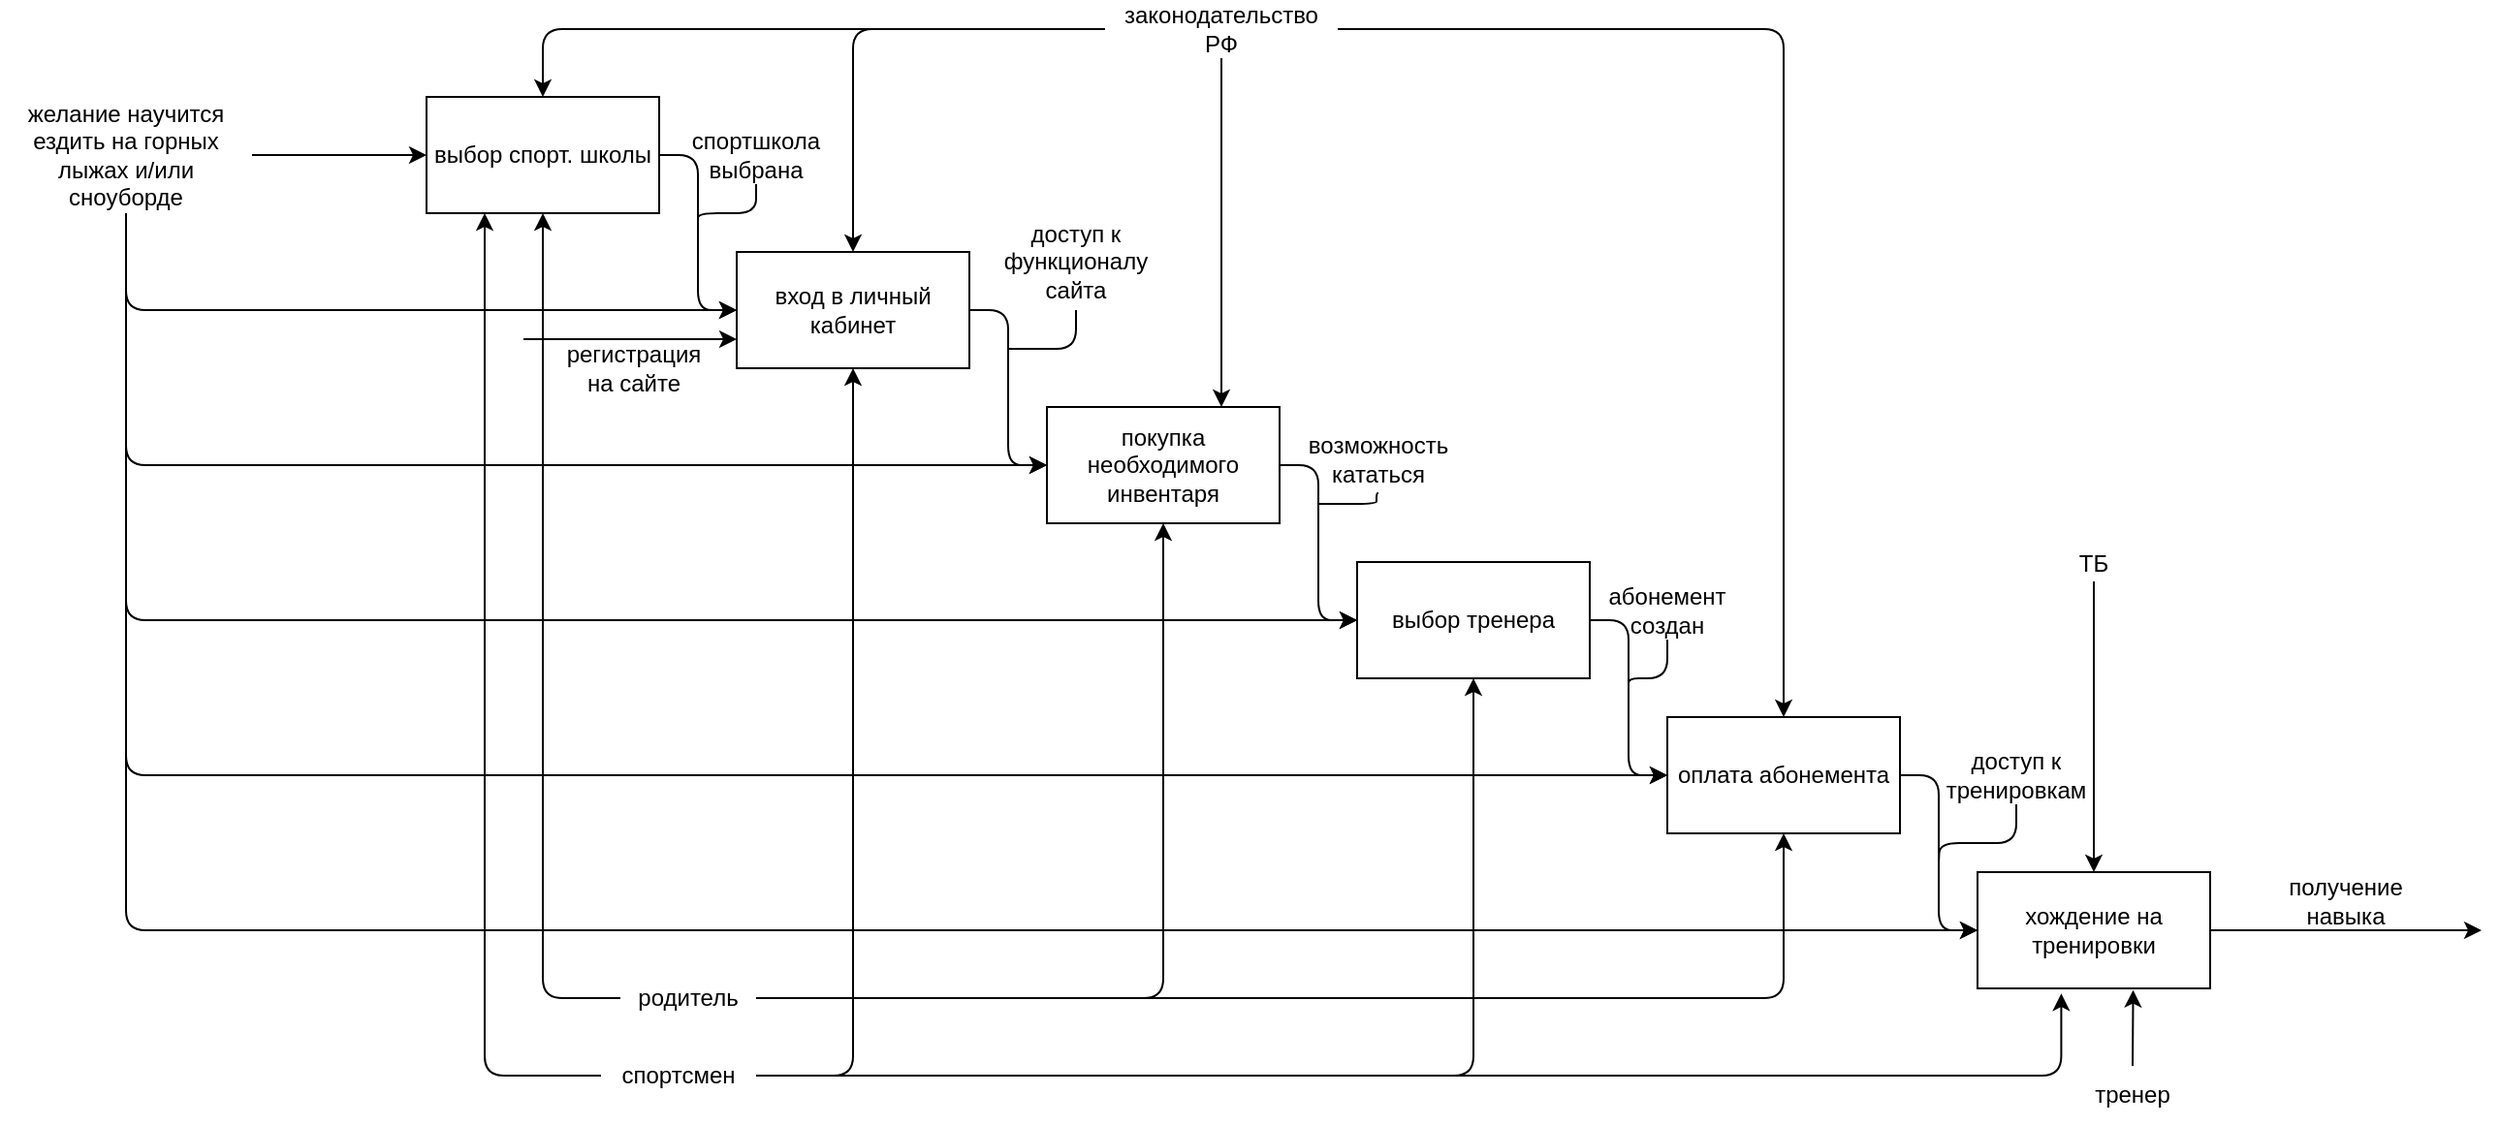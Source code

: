 <mxfile version="20.6.0" type="github"><diagram id="5R3dPtVW8MjcUv1x5Ari" name="Страница 1"><mxGraphModel dx="1471" dy="715" grid="1" gridSize="10" guides="1" tooltips="1" connect="1" arrows="1" fold="1" page="1" pageScale="1" pageWidth="1654" pageHeight="1169" math="0" shadow="0"><root><mxCell id="0"/><mxCell id="1" parent="0"/><mxCell id="VW2RDKsMRXXqk_4RYN0z-13" style="edgeStyle=orthogonalEdgeStyle;rounded=1;orthogonalLoop=1;jettySize=auto;html=1;exitX=1;exitY=0.5;exitDx=0;exitDy=0;entryX=0;entryY=0.5;entryDx=0;entryDy=0;" parent="1" source="VW2RDKsMRXXqk_4RYN0z-1" target="VW2RDKsMRXXqk_4RYN0z-4" edge="1"><mxGeometry relative="1" as="geometry"/></mxCell><mxCell id="VW2RDKsMRXXqk_4RYN0z-1" value="выбор спорт. школы" style="rounded=0;whiteSpace=wrap;html=1;" parent="1" vertex="1"><mxGeometry x="280" y="180" width="120" height="60" as="geometry"/></mxCell><mxCell id="VW2RDKsMRXXqk_4RYN0z-3" style="edgeStyle=orthogonalEdgeStyle;rounded=1;orthogonalLoop=1;jettySize=auto;html=1;exitX=1;exitY=0.5;exitDx=0;exitDy=0;entryX=0;entryY=0.5;entryDx=0;entryDy=0;" parent="1" source="VW2RDKsMRXXqk_4RYN0z-2" target="VW2RDKsMRXXqk_4RYN0z-1" edge="1"><mxGeometry relative="1" as="geometry"/></mxCell><mxCell id="VW2RDKsMRXXqk_4RYN0z-20" style="edgeStyle=orthogonalEdgeStyle;rounded=1;orthogonalLoop=1;jettySize=auto;html=1;exitX=0.5;exitY=1;exitDx=0;exitDy=0;entryX=0;entryY=0.5;entryDx=0;entryDy=0;" parent="1" source="VW2RDKsMRXXqk_4RYN0z-2" target="VW2RDKsMRXXqk_4RYN0z-4" edge="1"><mxGeometry relative="1" as="geometry"/></mxCell><mxCell id="VW2RDKsMRXXqk_4RYN0z-23" style="edgeStyle=orthogonalEdgeStyle;rounded=1;orthogonalLoop=1;jettySize=auto;html=1;exitX=0.5;exitY=1;exitDx=0;exitDy=0;entryX=0;entryY=0.5;entryDx=0;entryDy=0;" parent="1" source="VW2RDKsMRXXqk_4RYN0z-2" target="VW2RDKsMRXXqk_4RYN0z-5" edge="1"><mxGeometry relative="1" as="geometry"/></mxCell><mxCell id="VW2RDKsMRXXqk_4RYN0z-24" style="edgeStyle=orthogonalEdgeStyle;rounded=1;orthogonalLoop=1;jettySize=auto;html=1;exitX=0.5;exitY=1;exitDx=0;exitDy=0;entryX=0;entryY=0.5;entryDx=0;entryDy=0;" parent="1" source="VW2RDKsMRXXqk_4RYN0z-2" target="VW2RDKsMRXXqk_4RYN0z-6" edge="1"><mxGeometry relative="1" as="geometry"/></mxCell><mxCell id="VW2RDKsMRXXqk_4RYN0z-25" style="edgeStyle=orthogonalEdgeStyle;rounded=1;orthogonalLoop=1;jettySize=auto;html=1;exitX=0.5;exitY=1;exitDx=0;exitDy=0;entryX=0;entryY=0.5;entryDx=0;entryDy=0;" parent="1" source="VW2RDKsMRXXqk_4RYN0z-2" target="VW2RDKsMRXXqk_4RYN0z-7" edge="1"><mxGeometry relative="1" as="geometry"/></mxCell><mxCell id="VW2RDKsMRXXqk_4RYN0z-26" style="edgeStyle=orthogonalEdgeStyle;rounded=1;orthogonalLoop=1;jettySize=auto;html=1;exitX=0.5;exitY=1;exitDx=0;exitDy=0;entryX=0;entryY=0.5;entryDx=0;entryDy=0;" parent="1" source="VW2RDKsMRXXqk_4RYN0z-2" target="VW2RDKsMRXXqk_4RYN0z-9" edge="1"><mxGeometry relative="1" as="geometry"/></mxCell><mxCell id="VW2RDKsMRXXqk_4RYN0z-2" value="желание научится ездить на горных лыжах и/или сноуборде" style="text;html=1;strokeColor=none;fillColor=none;align=center;verticalAlign=middle;whiteSpace=wrap;rounded=0;" parent="1" vertex="1"><mxGeometry x="60" y="180" width="130" height="60" as="geometry"/></mxCell><mxCell id="VW2RDKsMRXXqk_4RYN0z-14" style="edgeStyle=orthogonalEdgeStyle;rounded=1;orthogonalLoop=1;jettySize=auto;html=1;exitX=1;exitY=0.5;exitDx=0;exitDy=0;entryX=0;entryY=0.5;entryDx=0;entryDy=0;" parent="1" source="VW2RDKsMRXXqk_4RYN0z-4" target="VW2RDKsMRXXqk_4RYN0z-5" edge="1"><mxGeometry relative="1" as="geometry"/></mxCell><mxCell id="VW2RDKsMRXXqk_4RYN0z-4" value="вход в личный кабинет" style="rounded=0;whiteSpace=wrap;html=1;" parent="1" vertex="1"><mxGeometry x="440" y="260" width="120" height="60" as="geometry"/></mxCell><mxCell id="VW2RDKsMRXXqk_4RYN0z-15" style="edgeStyle=orthogonalEdgeStyle;rounded=1;orthogonalLoop=1;jettySize=auto;html=1;exitX=1;exitY=0.5;exitDx=0;exitDy=0;entryX=0;entryY=0.5;entryDx=0;entryDy=0;" parent="1" source="VW2RDKsMRXXqk_4RYN0z-5" target="VW2RDKsMRXXqk_4RYN0z-6" edge="1"><mxGeometry relative="1" as="geometry"/></mxCell><mxCell id="VW2RDKsMRXXqk_4RYN0z-5" value="покупка необходимого инвентаря" style="rounded=0;whiteSpace=wrap;html=1;" parent="1" vertex="1"><mxGeometry x="600" y="340" width="120" height="60" as="geometry"/></mxCell><mxCell id="VW2RDKsMRXXqk_4RYN0z-16" style="edgeStyle=orthogonalEdgeStyle;rounded=1;orthogonalLoop=1;jettySize=auto;html=1;exitX=1;exitY=0.5;exitDx=0;exitDy=0;entryX=0;entryY=0.5;entryDx=0;entryDy=0;" parent="1" source="VW2RDKsMRXXqk_4RYN0z-6" target="VW2RDKsMRXXqk_4RYN0z-7" edge="1"><mxGeometry relative="1" as="geometry"/></mxCell><mxCell id="VW2RDKsMRXXqk_4RYN0z-6" value="выбор тренера" style="rounded=0;whiteSpace=wrap;html=1;" parent="1" vertex="1"><mxGeometry x="760" y="420" width="120" height="60" as="geometry"/></mxCell><mxCell id="VW2RDKsMRXXqk_4RYN0z-18" style="edgeStyle=orthogonalEdgeStyle;rounded=1;orthogonalLoop=1;jettySize=auto;html=1;exitX=1;exitY=0.5;exitDx=0;exitDy=0;entryX=0;entryY=0.5;entryDx=0;entryDy=0;" parent="1" source="VW2RDKsMRXXqk_4RYN0z-7" target="VW2RDKsMRXXqk_4RYN0z-9" edge="1"><mxGeometry relative="1" as="geometry"/></mxCell><mxCell id="VW2RDKsMRXXqk_4RYN0z-7" value="оплата абонемента" style="rounded=0;whiteSpace=wrap;html=1;" parent="1" vertex="1"><mxGeometry x="920" y="500" width="120" height="60" as="geometry"/></mxCell><mxCell id="VW2RDKsMRXXqk_4RYN0z-11" style="edgeStyle=orthogonalEdgeStyle;rounded=1;orthogonalLoop=1;jettySize=auto;html=1;exitX=1;exitY=0.5;exitDx=0;exitDy=0;" parent="1" source="VW2RDKsMRXXqk_4RYN0z-9" edge="1"><mxGeometry relative="1" as="geometry"><mxPoint x="1340" y="610" as="targetPoint"/></mxGeometry></mxCell><mxCell id="VW2RDKsMRXXqk_4RYN0z-9" value="хождение на тренировки" style="rounded=0;whiteSpace=wrap;html=1;" parent="1" vertex="1"><mxGeometry x="1080" y="580" width="120" height="60" as="geometry"/></mxCell><mxCell id="VW2RDKsMRXXqk_4RYN0z-12" value="получение навыка" style="text;html=1;strokeColor=none;fillColor=none;align=center;verticalAlign=middle;whiteSpace=wrap;rounded=0;" parent="1" vertex="1"><mxGeometry x="1240" y="580" width="60" height="30" as="geometry"/></mxCell><mxCell id="VW2RDKsMRXXqk_4RYN0z-38" style="edgeStyle=orthogonalEdgeStyle;rounded=1;orthogonalLoop=1;jettySize=auto;html=1;exitX=1;exitY=0.5;exitDx=0;exitDy=0;entryX=0.5;entryY=0;entryDx=0;entryDy=0;" parent="1" source="VW2RDKsMRXXqk_4RYN0z-19" target="VW2RDKsMRXXqk_4RYN0z-7" edge="1"><mxGeometry relative="1" as="geometry"/></mxCell><mxCell id="VW2RDKsMRXXqk_4RYN0z-39" style="edgeStyle=orthogonalEdgeStyle;rounded=1;orthogonalLoop=1;jettySize=auto;html=1;exitX=0;exitY=0.5;exitDx=0;exitDy=0;entryX=0.5;entryY=0;entryDx=0;entryDy=0;" parent="1" source="VW2RDKsMRXXqk_4RYN0z-19" target="VW2RDKsMRXXqk_4RYN0z-4" edge="1"><mxGeometry relative="1" as="geometry"/></mxCell><mxCell id="VW2RDKsMRXXqk_4RYN0z-40" style="edgeStyle=orthogonalEdgeStyle;rounded=1;orthogonalLoop=1;jettySize=auto;html=1;exitX=0;exitY=0.5;exitDx=0;exitDy=0;entryX=0.5;entryY=0;entryDx=0;entryDy=0;" parent="1" source="VW2RDKsMRXXqk_4RYN0z-19" target="VW2RDKsMRXXqk_4RYN0z-1" edge="1"><mxGeometry relative="1" as="geometry"/></mxCell><mxCell id="VW2RDKsMRXXqk_4RYN0z-60" style="edgeStyle=orthogonalEdgeStyle;rounded=1;orthogonalLoop=1;jettySize=auto;html=1;exitX=0.5;exitY=1;exitDx=0;exitDy=0;entryX=0.75;entryY=0;entryDx=0;entryDy=0;endArrow=classic;endFill=1;" parent="1" source="VW2RDKsMRXXqk_4RYN0z-19" target="VW2RDKsMRXXqk_4RYN0z-5" edge="1"><mxGeometry relative="1" as="geometry"/></mxCell><mxCell id="VW2RDKsMRXXqk_4RYN0z-19" value="законодательство РФ" style="text;html=1;strokeColor=none;fillColor=none;align=center;verticalAlign=middle;whiteSpace=wrap;rounded=0;" parent="1" vertex="1"><mxGeometry x="630" y="130" width="120" height="30" as="geometry"/></mxCell><mxCell id="VW2RDKsMRXXqk_4RYN0z-28" style="edgeStyle=orthogonalEdgeStyle;rounded=1;orthogonalLoop=1;jettySize=auto;html=1;exitX=1;exitY=0.5;exitDx=0;exitDy=0;" parent="1" source="VW2RDKsMRXXqk_4RYN0z-27" target="VW2RDKsMRXXqk_4RYN0z-4" edge="1"><mxGeometry relative="1" as="geometry"/></mxCell><mxCell id="VW2RDKsMRXXqk_4RYN0z-29" style="edgeStyle=orthogonalEdgeStyle;rounded=1;orthogonalLoop=1;jettySize=auto;html=1;exitX=1;exitY=0.5;exitDx=0;exitDy=0;" parent="1" source="VW2RDKsMRXXqk_4RYN0z-27" target="VW2RDKsMRXXqk_4RYN0z-6" edge="1"><mxGeometry relative="1" as="geometry"/></mxCell><mxCell id="VW2RDKsMRXXqk_4RYN0z-30" style="edgeStyle=orthogonalEdgeStyle;rounded=1;orthogonalLoop=1;jettySize=auto;html=1;exitX=1;exitY=0.5;exitDx=0;exitDy=0;entryX=0.36;entryY=1.043;entryDx=0;entryDy=0;entryPerimeter=0;" parent="1" source="VW2RDKsMRXXqk_4RYN0z-27" target="VW2RDKsMRXXqk_4RYN0z-9" edge="1"><mxGeometry relative="1" as="geometry"/></mxCell><mxCell id="VW2RDKsMRXXqk_4RYN0z-37" style="edgeStyle=orthogonalEdgeStyle;rounded=1;orthogonalLoop=1;jettySize=auto;html=1;exitX=0;exitY=0.5;exitDx=0;exitDy=0;entryX=0.25;entryY=1;entryDx=0;entryDy=0;" parent="1" source="VW2RDKsMRXXqk_4RYN0z-27" target="VW2RDKsMRXXqk_4RYN0z-1" edge="1"><mxGeometry relative="1" as="geometry"/></mxCell><mxCell id="VW2RDKsMRXXqk_4RYN0z-27" value="спортсмен" style="text;html=1;strokeColor=none;fillColor=none;align=center;verticalAlign=middle;whiteSpace=wrap;rounded=0;" parent="1" vertex="1"><mxGeometry x="370" y="670" width="80" height="30" as="geometry"/></mxCell><mxCell id="VW2RDKsMRXXqk_4RYN0z-32" style="edgeStyle=orthogonalEdgeStyle;rounded=1;orthogonalLoop=1;jettySize=auto;html=1;exitX=1;exitY=0.5;exitDx=0;exitDy=0;" parent="1" source="VW2RDKsMRXXqk_4RYN0z-31" target="VW2RDKsMRXXqk_4RYN0z-5" edge="1"><mxGeometry relative="1" as="geometry"/></mxCell><mxCell id="VW2RDKsMRXXqk_4RYN0z-33" style="edgeStyle=orthogonalEdgeStyle;rounded=1;orthogonalLoop=1;jettySize=auto;html=1;exitX=1;exitY=0.5;exitDx=0;exitDy=0;entryX=0.5;entryY=1;entryDx=0;entryDy=0;" parent="1" source="VW2RDKsMRXXqk_4RYN0z-31" target="VW2RDKsMRXXqk_4RYN0z-7" edge="1"><mxGeometry relative="1" as="geometry"/></mxCell><mxCell id="VW2RDKsMRXXqk_4RYN0z-34" style="edgeStyle=orthogonalEdgeStyle;rounded=1;orthogonalLoop=1;jettySize=auto;html=1;exitX=0;exitY=0.5;exitDx=0;exitDy=0;entryX=0.5;entryY=1;entryDx=0;entryDy=0;" parent="1" source="VW2RDKsMRXXqk_4RYN0z-31" target="VW2RDKsMRXXqk_4RYN0z-1" edge="1"><mxGeometry relative="1" as="geometry"/></mxCell><mxCell id="VW2RDKsMRXXqk_4RYN0z-31" value="родитель" style="text;html=1;strokeColor=none;fillColor=none;align=center;verticalAlign=middle;whiteSpace=wrap;rounded=0;" parent="1" vertex="1"><mxGeometry x="380" y="630" width="70" height="30" as="geometry"/></mxCell><mxCell id="VW2RDKsMRXXqk_4RYN0z-36" style="edgeStyle=orthogonalEdgeStyle;rounded=1;orthogonalLoop=1;jettySize=auto;html=1;exitX=0.5;exitY=0;exitDx=0;exitDy=0;entryX=0.669;entryY=1.014;entryDx=0;entryDy=0;entryPerimeter=0;" parent="1" source="VW2RDKsMRXXqk_4RYN0z-35" target="VW2RDKsMRXXqk_4RYN0z-9" edge="1"><mxGeometry relative="1" as="geometry"/></mxCell><mxCell id="VW2RDKsMRXXqk_4RYN0z-35" value="тренер" style="text;html=1;strokeColor=none;fillColor=none;align=center;verticalAlign=middle;whiteSpace=wrap;rounded=0;" parent="1" vertex="1"><mxGeometry x="1130" y="680" width="60" height="30" as="geometry"/></mxCell><mxCell id="VW2RDKsMRXXqk_4RYN0z-41" value="" style="endArrow=classic;html=1;rounded=1;entryX=0;entryY=0.75;entryDx=0;entryDy=0;" parent="1" target="VW2RDKsMRXXqk_4RYN0z-4" edge="1"><mxGeometry width="50" height="50" relative="1" as="geometry"><mxPoint x="330" y="305" as="sourcePoint"/><mxPoint x="430" y="300" as="targetPoint"/></mxGeometry></mxCell><mxCell id="VW2RDKsMRXXqk_4RYN0z-42" value="регистрация на сайте" style="text;html=1;strokeColor=none;fillColor=none;align=center;verticalAlign=middle;whiteSpace=wrap;rounded=0;" parent="1" vertex="1"><mxGeometry x="347" y="305" width="80" height="30" as="geometry"/></mxCell><mxCell id="VW2RDKsMRXXqk_4RYN0z-67" style="edgeStyle=orthogonalEdgeStyle;rounded=1;orthogonalLoop=1;jettySize=auto;html=1;exitX=0.5;exitY=1;exitDx=0;exitDy=0;endArrow=none;endFill=0;" parent="1" source="VW2RDKsMRXXqk_4RYN0z-45" edge="1"><mxGeometry relative="1" as="geometry"><mxPoint x="420.0" y="245" as="targetPoint"/><Array as="points"><mxPoint x="450" y="240"/><mxPoint x="420" y="240"/></Array></mxGeometry></mxCell><mxCell id="VW2RDKsMRXXqk_4RYN0z-45" value="спортшкола выбрана" style="text;html=1;strokeColor=none;fillColor=none;align=center;verticalAlign=middle;whiteSpace=wrap;rounded=0;" parent="1" vertex="1"><mxGeometry x="420" y="195" width="60" height="30" as="geometry"/></mxCell><mxCell id="VW2RDKsMRXXqk_4RYN0z-52" style="edgeStyle=orthogonalEdgeStyle;rounded=1;orthogonalLoop=1;jettySize=auto;html=1;exitX=0.5;exitY=1;exitDx=0;exitDy=0;endArrow=none;endFill=0;" parent="1" source="VW2RDKsMRXXqk_4RYN0z-46" edge="1"><mxGeometry relative="1" as="geometry"><mxPoint x="580.0" y="310" as="targetPoint"/></mxGeometry></mxCell><mxCell id="VW2RDKsMRXXqk_4RYN0z-46" value="доступ к функционалу сайта" style="text;html=1;strokeColor=none;fillColor=none;align=center;verticalAlign=middle;whiteSpace=wrap;rounded=0;dashed=1;dashPattern=1 1;" parent="1" vertex="1"><mxGeometry x="570" y="240" width="90" height="50" as="geometry"/></mxCell><mxCell id="VW2RDKsMRXXqk_4RYN0z-56" style="edgeStyle=orthogonalEdgeStyle;rounded=1;orthogonalLoop=1;jettySize=auto;html=1;exitX=0.5;exitY=1;exitDx=0;exitDy=0;endArrow=none;endFill=0;" parent="1" source="VW2RDKsMRXXqk_4RYN0z-54" edge="1"><mxGeometry relative="1" as="geometry"><mxPoint x="900" y="485" as="targetPoint"/><Array as="points"><mxPoint x="920" y="480"/><mxPoint x="900" y="480"/></Array></mxGeometry></mxCell><mxCell id="VW2RDKsMRXXqk_4RYN0z-54" value="абонемент создан" style="text;html=1;strokeColor=none;fillColor=none;align=center;verticalAlign=middle;whiteSpace=wrap;rounded=0;dashed=1;dashPattern=1 1;" parent="1" vertex="1"><mxGeometry x="890" y="430" width="60" height="30" as="geometry"/></mxCell><mxCell id="VW2RDKsMRXXqk_4RYN0z-59" style="edgeStyle=orthogonalEdgeStyle;rounded=1;orthogonalLoop=1;jettySize=auto;html=1;exitX=0.5;exitY=1;exitDx=0;exitDy=0;endArrow=none;endFill=0;" parent="1" source="VW2RDKsMRXXqk_4RYN0z-57" edge="1"><mxGeometry relative="1" as="geometry"><mxPoint x="1060" y="575" as="targetPoint"/></mxGeometry></mxCell><mxCell id="VW2RDKsMRXXqk_4RYN0z-57" value="доступ к тренировкам" style="text;html=1;strokeColor=none;fillColor=none;align=center;verticalAlign=middle;whiteSpace=wrap;rounded=0;dashed=1;dashPattern=1 1;" parent="1" vertex="1"><mxGeometry x="1070" y="515" width="60" height="30" as="geometry"/></mxCell><mxCell id="VW2RDKsMRXXqk_4RYN0z-63" style="edgeStyle=orthogonalEdgeStyle;rounded=1;orthogonalLoop=1;jettySize=auto;html=1;exitX=0.5;exitY=1;exitDx=0;exitDy=0;endArrow=none;endFill=0;" parent="1" source="VW2RDKsMRXXqk_4RYN0z-61" edge="1"><mxGeometry relative="1" as="geometry"><mxPoint x="740" y="390" as="targetPoint"/><Array as="points"><mxPoint x="770" y="390"/></Array></mxGeometry></mxCell><mxCell id="VW2RDKsMRXXqk_4RYN0z-61" value="возможность кататься" style="text;html=1;strokeColor=none;fillColor=none;align=center;verticalAlign=middle;whiteSpace=wrap;rounded=0;dashed=1;dashPattern=1 1;" parent="1" vertex="1"><mxGeometry x="741" y="349.5" width="60" height="35" as="geometry"/></mxCell><mxCell id="VW2RDKsMRXXqk_4RYN0z-64" value="" style="endArrow=classic;html=1;rounded=1;" parent="1" target="VW2RDKsMRXXqk_4RYN0z-9" edge="1"><mxGeometry width="50" height="50" relative="1" as="geometry"><mxPoint x="1140" y="430" as="sourcePoint"/><mxPoint x="1190" y="470" as="targetPoint"/></mxGeometry></mxCell><mxCell id="VW2RDKsMRXXqk_4RYN0z-65" value="ТБ" style="text;html=1;strokeColor=none;fillColor=none;align=center;verticalAlign=middle;whiteSpace=wrap;rounded=0;dashed=1;dashPattern=1 1;" parent="1" vertex="1"><mxGeometry x="1110" y="406" width="60" height="30" as="geometry"/></mxCell></root></mxGraphModel></diagram></mxfile>